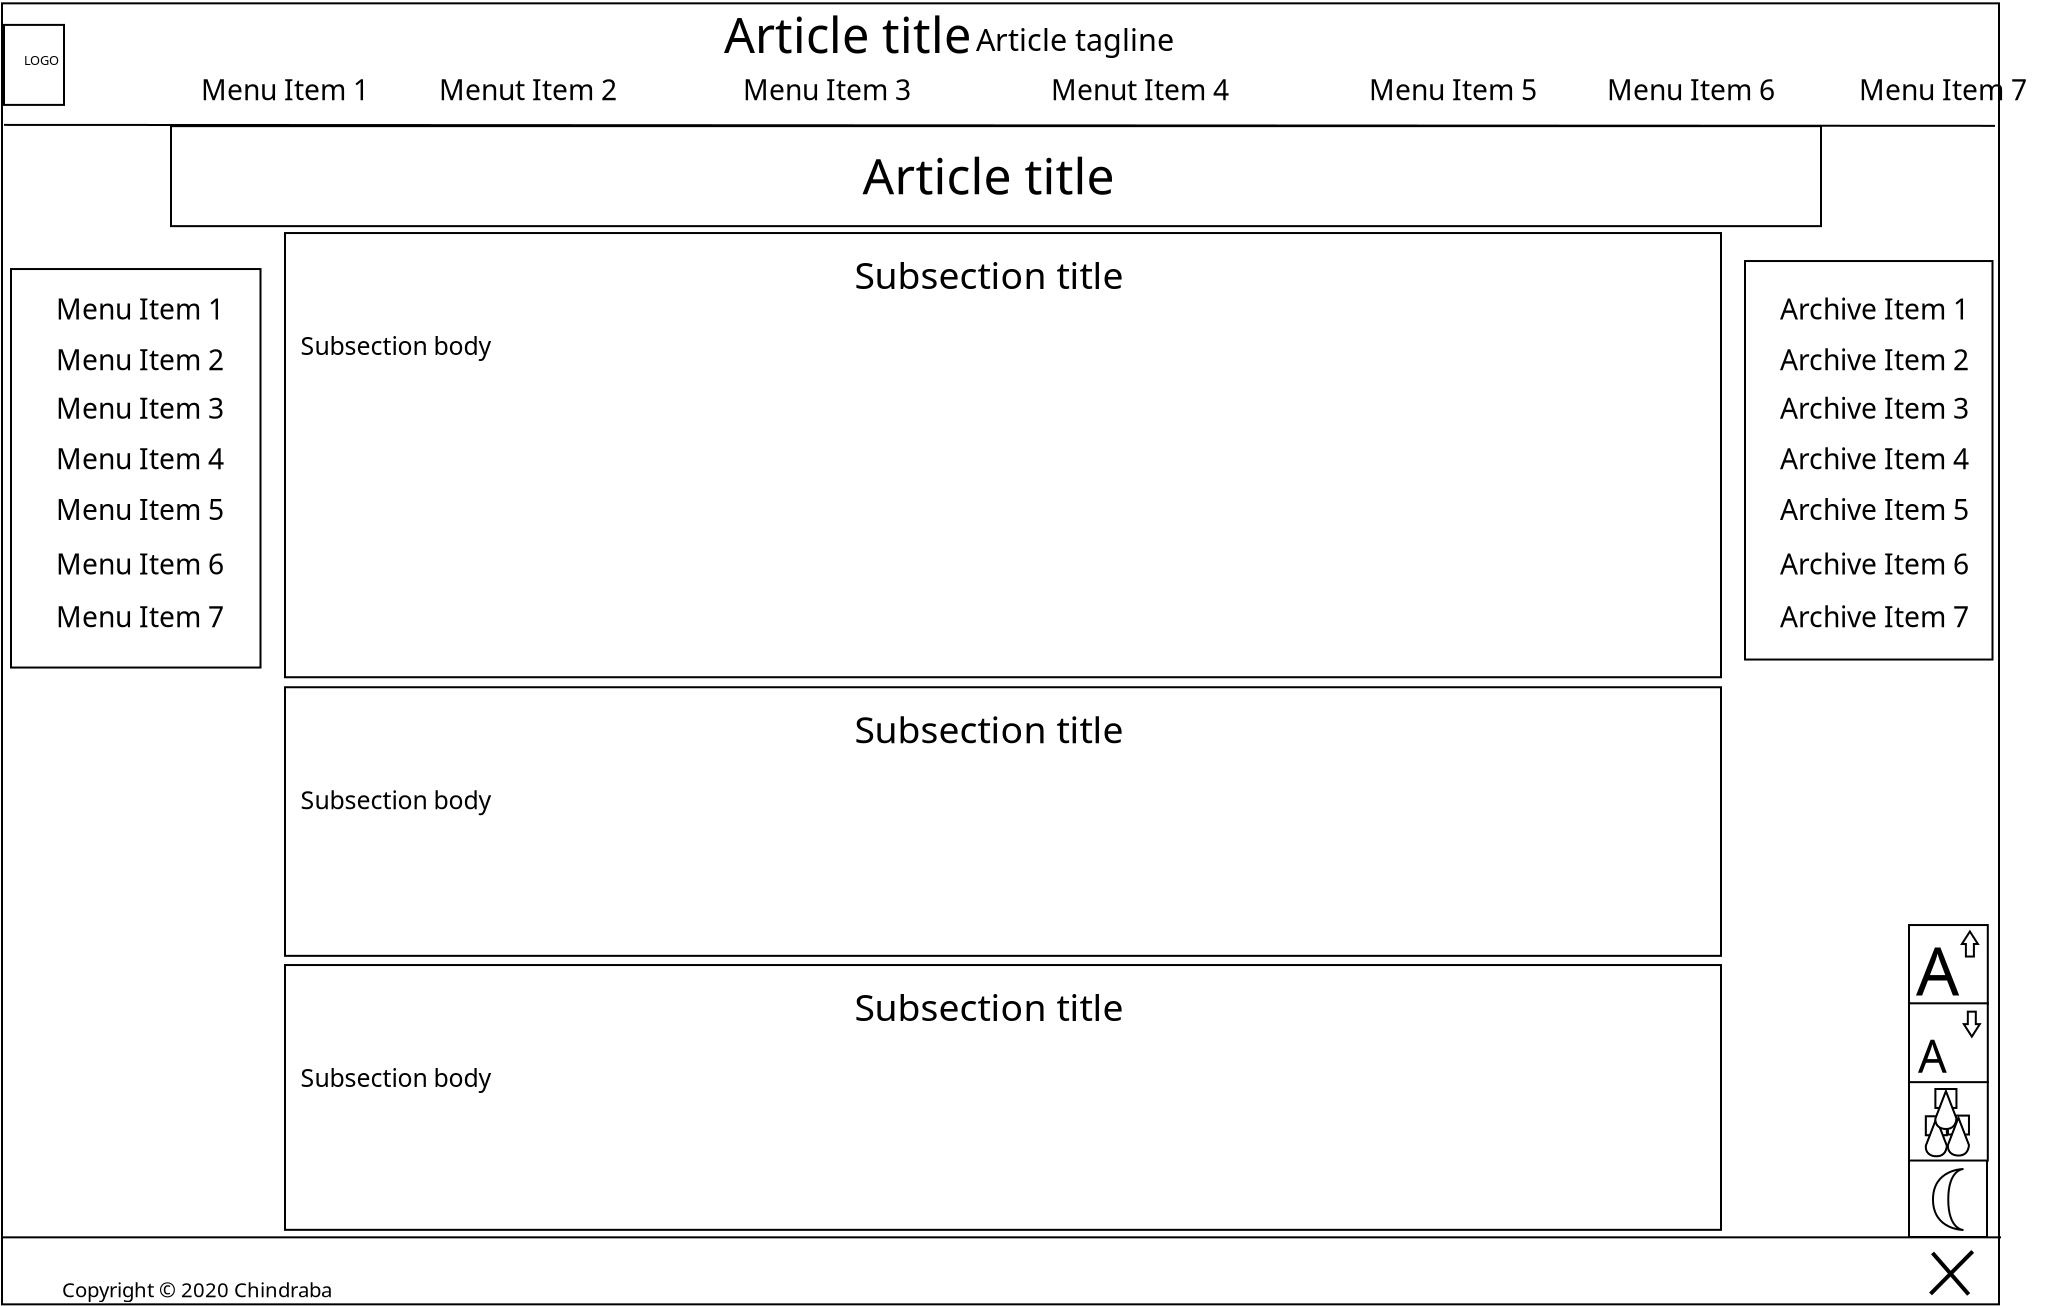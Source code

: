 <?xml version="1.0" encoding="UTF-8"?>
<dia:diagram xmlns:dia="http://www.lysator.liu.se/~alla/dia/">
  <dia:layer name="Background" visible="true" active="true">
    <dia:object type="Standard - Box" version="0" id="O0">
      <dia:attribute name="obj_pos">
        <dia:point val="0.175,0.06"/>
      </dia:attribute>
      <dia:attribute name="obj_bb">
        <dia:rectangle val="0.125,0.01;100.075,65.16"/>
      </dia:attribute>
      <dia:attribute name="elem_corner">
        <dia:point val="0.175,0.06"/>
      </dia:attribute>
      <dia:attribute name="elem_width">
        <dia:real val="99.85"/>
      </dia:attribute>
      <dia:attribute name="elem_height">
        <dia:real val="65.05"/>
      </dia:attribute>
      <dia:attribute name="show_background">
        <dia:boolean val="true"/>
      </dia:attribute>
    </dia:object>
    <dia:object type="Standard - Line" version="0" id="O1">
      <dia:attribute name="obj_pos">
        <dia:point val="0.175,61.76"/>
      </dia:attribute>
      <dia:attribute name="obj_bb">
        <dia:rectangle val="0.125,61.71;100.175,61.81"/>
      </dia:attribute>
      <dia:attribute name="conn_endpoints">
        <dia:point val="0.175,61.76"/>
        <dia:point val="100.125,61.76"/>
      </dia:attribute>
      <dia:attribute name="numcp">
        <dia:int val="1"/>
      </dia:attribute>
    </dia:object>
    <dia:object type="Standard - Text" version="1" id="O2">
      <dia:attribute name="obj_pos">
        <dia:point val="3.175,64.76"/>
      </dia:attribute>
      <dia:attribute name="obj_bb">
        <dia:rectangle val="3.175,63.817;15.955,65.008"/>
      </dia:attribute>
      <dia:attribute name="text">
        <dia:composite type="text">
          <dia:attribute name="string">
            <dia:string>#Copyright © 2020 Chindraba#</dia:string>
          </dia:attribute>
          <dia:attribute name="font">
            <dia:font family="sans" style="0" name="Helvetica"/>
          </dia:attribute>
          <dia:attribute name="height">
            <dia:real val="1.27"/>
          </dia:attribute>
          <dia:attribute name="pos">
            <dia:point val="3.175,64.76"/>
          </dia:attribute>
          <dia:attribute name="color">
            <dia:color val="#000000"/>
          </dia:attribute>
          <dia:attribute name="alignment">
            <dia:enum val="0"/>
          </dia:attribute>
        </dia:composite>
      </dia:attribute>
      <dia:attribute name="valign">
        <dia:enum val="3"/>
      </dia:attribute>
    </dia:object>
    <dia:group>
      <dia:object type="Standard - Box" version="0" id="O3">
        <dia:attribute name="obj_pos">
          <dia:point val="0.275,1.138"/>
        </dia:attribute>
        <dia:attribute name="obj_bb">
          <dia:rectangle val="0.225,1.088;3.325,5.188"/>
        </dia:attribute>
        <dia:attribute name="elem_corner">
          <dia:point val="0.275,1.138"/>
        </dia:attribute>
        <dia:attribute name="elem_width">
          <dia:real val="3"/>
        </dia:attribute>
        <dia:attribute name="elem_height">
          <dia:real val="4"/>
        </dia:attribute>
        <dia:attribute name="show_background">
          <dia:boolean val="true"/>
        </dia:attribute>
      </dia:object>
      <dia:object type="Standard - Text" version="1" id="O4">
        <dia:attribute name="obj_pos">
          <dia:point val="1.275,3.138"/>
        </dia:attribute>
        <dia:attribute name="obj_bb">
          <dia:rectangle val="1.275,2.544;2.915,3.294"/>
        </dia:attribute>
        <dia:attribute name="text">
          <dia:composite type="text">
            <dia:attribute name="string">
              <dia:string>#LOGO#</dia:string>
            </dia:attribute>
            <dia:attribute name="font">
              <dia:font family="sans" style="0" name="Helvetica"/>
            </dia:attribute>
            <dia:attribute name="height">
              <dia:real val="0.8"/>
            </dia:attribute>
            <dia:attribute name="pos">
              <dia:point val="1.275,3.138"/>
            </dia:attribute>
            <dia:attribute name="color">
              <dia:color val="#000000"/>
            </dia:attribute>
            <dia:attribute name="alignment">
              <dia:enum val="0"/>
            </dia:attribute>
          </dia:composite>
        </dia:attribute>
        <dia:attribute name="valign">
          <dia:enum val="3"/>
        </dia:attribute>
      </dia:object>
    </dia:group>
    <dia:object type="Standard - Text" version="1" id="O5">
      <dia:attribute name="obj_pos">
        <dia:point val="10.125,4.91"/>
      </dia:attribute>
      <dia:attribute name="obj_bb">
        <dia:rectangle val="10.125,3.601;97.588,5.255"/>
      </dia:attribute>
      <dia:attribute name="text">
        <dia:composite type="text">
          <dia:attribute name="string">
            <dia:string>#Menu Item 1          Menut Item 2                  Menu Item 3                    Menut Item 4                    Menu Item 5          Menu Item 6            Menu Item 7#</dia:string>
          </dia:attribute>
          <dia:attribute name="font">
            <dia:font family="sans" style="0" name="Helvetica"/>
          </dia:attribute>
          <dia:attribute name="height">
            <dia:real val="1.764"/>
          </dia:attribute>
          <dia:attribute name="pos">
            <dia:point val="10.125,4.91"/>
          </dia:attribute>
          <dia:attribute name="color">
            <dia:color val="#000000"/>
          </dia:attribute>
          <dia:attribute name="alignment">
            <dia:enum val="0"/>
          </dia:attribute>
        </dia:composite>
      </dia:attribute>
      <dia:attribute name="valign">
        <dia:enum val="3"/>
      </dia:attribute>
    </dia:object>
    <dia:object type="Standard - Line" version="0" id="O6">
      <dia:attribute name="obj_pos">
        <dia:point val="0.275,6.138"/>
      </dia:attribute>
      <dia:attribute name="obj_bb">
        <dia:rectangle val="0.225,6.088;99.875,6.235"/>
      </dia:attribute>
      <dia:attribute name="conn_endpoints">
        <dia:point val="0.275,6.138"/>
        <dia:point val="99.825,6.185"/>
      </dia:attribute>
      <dia:attribute name="numcp">
        <dia:int val="1"/>
      </dia:attribute>
    </dia:object>
    <dia:group>
      <dia:group>
        <dia:object type="Standard - Box" version="0" id="O7">
          <dia:attribute name="obj_pos">
            <dia:point val="0.625,13.345"/>
          </dia:attribute>
          <dia:attribute name="obj_bb">
            <dia:rectangle val="0.575,13.295;13.15,33.32"/>
          </dia:attribute>
          <dia:attribute name="elem_corner">
            <dia:point val="0.625,13.345"/>
          </dia:attribute>
          <dia:attribute name="elem_width">
            <dia:real val="12.475"/>
          </dia:attribute>
          <dia:attribute name="elem_height">
            <dia:real val="19.925"/>
          </dia:attribute>
          <dia:attribute name="show_background">
            <dia:boolean val="true"/>
          </dia:attribute>
        </dia:object>
        <dia:group>
          <dia:object type="Standard - Text" version="1" id="O8">
            <dia:attribute name="obj_pos">
              <dia:point val="2.875,15.87"/>
            </dia:attribute>
            <dia:attribute name="obj_bb">
              <dia:rectangle val="2.875,14.561;10.738,16.215"/>
            </dia:attribute>
            <dia:attribute name="text">
              <dia:composite type="text">
                <dia:attribute name="string">
                  <dia:string>#Menu Item 1#</dia:string>
                </dia:attribute>
                <dia:attribute name="font">
                  <dia:font family="sans" style="0" name="Helvetica"/>
                </dia:attribute>
                <dia:attribute name="height">
                  <dia:real val="1.764"/>
                </dia:attribute>
                <dia:attribute name="pos">
                  <dia:point val="2.875,15.87"/>
                </dia:attribute>
                <dia:attribute name="color">
                  <dia:color val="#000000"/>
                </dia:attribute>
                <dia:attribute name="alignment">
                  <dia:enum val="0"/>
                </dia:attribute>
              </dia:composite>
            </dia:attribute>
            <dia:attribute name="valign">
              <dia:enum val="3"/>
            </dia:attribute>
          </dia:object>
          <dia:object type="Standard - Text" version="1" id="O9">
            <dia:attribute name="obj_pos">
              <dia:point val="2.875,31.249"/>
            </dia:attribute>
            <dia:attribute name="obj_bb">
              <dia:rectangle val="2.875,29.94;10.738,31.594"/>
            </dia:attribute>
            <dia:attribute name="text">
              <dia:composite type="text">
                <dia:attribute name="string">
                  <dia:string>#Menu Item 7#</dia:string>
                </dia:attribute>
                <dia:attribute name="font">
                  <dia:font family="sans" style="0" name="Helvetica"/>
                </dia:attribute>
                <dia:attribute name="height">
                  <dia:real val="1.764"/>
                </dia:attribute>
                <dia:attribute name="pos">
                  <dia:point val="2.875,31.249"/>
                </dia:attribute>
                <dia:attribute name="color">
                  <dia:color val="#000000"/>
                </dia:attribute>
                <dia:attribute name="alignment">
                  <dia:enum val="0"/>
                </dia:attribute>
              </dia:composite>
            </dia:attribute>
            <dia:attribute name="valign">
              <dia:enum val="3"/>
            </dia:attribute>
          </dia:object>
          <dia:object type="Standard - Text" version="1" id="O10">
            <dia:attribute name="obj_pos">
              <dia:point val="2.875,28.619"/>
            </dia:attribute>
            <dia:attribute name="obj_bb">
              <dia:rectangle val="2.875,27.31;10.738,28.964"/>
            </dia:attribute>
            <dia:attribute name="text">
              <dia:composite type="text">
                <dia:attribute name="string">
                  <dia:string>#Menu Item 6#</dia:string>
                </dia:attribute>
                <dia:attribute name="font">
                  <dia:font family="sans" style="0" name="Helvetica"/>
                </dia:attribute>
                <dia:attribute name="height">
                  <dia:real val="1.764"/>
                </dia:attribute>
                <dia:attribute name="pos">
                  <dia:point val="2.875,28.619"/>
                </dia:attribute>
                <dia:attribute name="color">
                  <dia:color val="#000000"/>
                </dia:attribute>
                <dia:attribute name="alignment">
                  <dia:enum val="0"/>
                </dia:attribute>
              </dia:composite>
            </dia:attribute>
            <dia:attribute name="valign">
              <dia:enum val="3"/>
            </dia:attribute>
          </dia:object>
          <dia:object type="Standard - Text" version="1" id="O11">
            <dia:attribute name="obj_pos">
              <dia:point val="2.875,25.889"/>
            </dia:attribute>
            <dia:attribute name="obj_bb">
              <dia:rectangle val="2.875,24.58;10.738,26.234"/>
            </dia:attribute>
            <dia:attribute name="text">
              <dia:composite type="text">
                <dia:attribute name="string">
                  <dia:string>#Menu Item 5#</dia:string>
                </dia:attribute>
                <dia:attribute name="font">
                  <dia:font family="sans" style="0" name="Helvetica"/>
                </dia:attribute>
                <dia:attribute name="height">
                  <dia:real val="1.764"/>
                </dia:attribute>
                <dia:attribute name="pos">
                  <dia:point val="2.875,25.889"/>
                </dia:attribute>
                <dia:attribute name="color">
                  <dia:color val="#000000"/>
                </dia:attribute>
                <dia:attribute name="alignment">
                  <dia:enum val="0"/>
                </dia:attribute>
              </dia:composite>
            </dia:attribute>
            <dia:attribute name="valign">
              <dia:enum val="3"/>
            </dia:attribute>
          </dia:object>
          <dia:object type="Standard - Text" version="1" id="O12">
            <dia:attribute name="obj_pos">
              <dia:point val="2.875,23.359"/>
            </dia:attribute>
            <dia:attribute name="obj_bb">
              <dia:rectangle val="2.875,22.05;10.738,23.704"/>
            </dia:attribute>
            <dia:attribute name="text">
              <dia:composite type="text">
                <dia:attribute name="string">
                  <dia:string>#Menu Item 4#</dia:string>
                </dia:attribute>
                <dia:attribute name="font">
                  <dia:font family="sans" style="0" name="Helvetica"/>
                </dia:attribute>
                <dia:attribute name="height">
                  <dia:real val="1.764"/>
                </dia:attribute>
                <dia:attribute name="pos">
                  <dia:point val="2.875,23.359"/>
                </dia:attribute>
                <dia:attribute name="color">
                  <dia:color val="#000000"/>
                </dia:attribute>
                <dia:attribute name="alignment">
                  <dia:enum val="0"/>
                </dia:attribute>
              </dia:composite>
            </dia:attribute>
            <dia:attribute name="valign">
              <dia:enum val="3"/>
            </dia:attribute>
          </dia:object>
          <dia:object type="Standard - Text" version="1" id="O13">
            <dia:attribute name="obj_pos">
              <dia:point val="2.875,20.829"/>
            </dia:attribute>
            <dia:attribute name="obj_bb">
              <dia:rectangle val="2.875,19.52;10.738,21.174"/>
            </dia:attribute>
            <dia:attribute name="text">
              <dia:composite type="text">
                <dia:attribute name="string">
                  <dia:string>#Menu Item 3#</dia:string>
                </dia:attribute>
                <dia:attribute name="font">
                  <dia:font family="sans" style="0" name="Helvetica"/>
                </dia:attribute>
                <dia:attribute name="height">
                  <dia:real val="1.764"/>
                </dia:attribute>
                <dia:attribute name="pos">
                  <dia:point val="2.875,20.829"/>
                </dia:attribute>
                <dia:attribute name="color">
                  <dia:color val="#000000"/>
                </dia:attribute>
                <dia:attribute name="alignment">
                  <dia:enum val="0"/>
                </dia:attribute>
              </dia:composite>
            </dia:attribute>
            <dia:attribute name="valign">
              <dia:enum val="3"/>
            </dia:attribute>
          </dia:object>
          <dia:object type="Standard - Text" version="1" id="O14">
            <dia:attribute name="obj_pos">
              <dia:point val="2.875,18.399"/>
            </dia:attribute>
            <dia:attribute name="obj_bb">
              <dia:rectangle val="2.875,17.09;10.738,18.744"/>
            </dia:attribute>
            <dia:attribute name="text">
              <dia:composite type="text">
                <dia:attribute name="string">
                  <dia:string>#Menu Item 2#</dia:string>
                </dia:attribute>
                <dia:attribute name="font">
                  <dia:font family="sans" style="0" name="Helvetica"/>
                </dia:attribute>
                <dia:attribute name="height">
                  <dia:real val="1.764"/>
                </dia:attribute>
                <dia:attribute name="pos">
                  <dia:point val="2.875,18.399"/>
                </dia:attribute>
                <dia:attribute name="color">
                  <dia:color val="#000000"/>
                </dia:attribute>
                <dia:attribute name="alignment">
                  <dia:enum val="0"/>
                </dia:attribute>
              </dia:composite>
            </dia:attribute>
            <dia:attribute name="valign">
              <dia:enum val="3"/>
            </dia:attribute>
          </dia:object>
        </dia:group>
      </dia:group>
      <dia:group>
        <dia:object type="Standard - Box" version="0" id="O15">
          <dia:attribute name="obj_pos">
            <dia:point val="87.325,12.945"/>
          </dia:attribute>
          <dia:attribute name="obj_bb">
            <dia:rectangle val="87.275,12.895;99.75,32.92"/>
          </dia:attribute>
          <dia:attribute name="elem_corner">
            <dia:point val="87.325,12.945"/>
          </dia:attribute>
          <dia:attribute name="elem_width">
            <dia:real val="12.375"/>
          </dia:attribute>
          <dia:attribute name="elem_height">
            <dia:real val="19.925"/>
          </dia:attribute>
          <dia:attribute name="show_background">
            <dia:boolean val="true"/>
          </dia:attribute>
        </dia:object>
        <dia:group>
          <dia:object type="Standard - Text" version="1" id="O16">
            <dia:attribute name="obj_pos">
              <dia:point val="89.075,15.87"/>
            </dia:attribute>
            <dia:attribute name="obj_bb">
              <dia:rectangle val="89.075,14.561;98.065,16.215"/>
            </dia:attribute>
            <dia:attribute name="text">
              <dia:composite type="text">
                <dia:attribute name="string">
                  <dia:string>#Archive Item 1#</dia:string>
                </dia:attribute>
                <dia:attribute name="font">
                  <dia:font family="sans" style="0" name="Helvetica"/>
                </dia:attribute>
                <dia:attribute name="height">
                  <dia:real val="1.764"/>
                </dia:attribute>
                <dia:attribute name="pos">
                  <dia:point val="89.075,15.87"/>
                </dia:attribute>
                <dia:attribute name="color">
                  <dia:color val="#000000"/>
                </dia:attribute>
                <dia:attribute name="alignment">
                  <dia:enum val="0"/>
                </dia:attribute>
              </dia:composite>
            </dia:attribute>
            <dia:attribute name="valign">
              <dia:enum val="3"/>
            </dia:attribute>
          </dia:object>
          <dia:object type="Standard - Text" version="1" id="O17">
            <dia:attribute name="obj_pos">
              <dia:point val="89.075,31.249"/>
            </dia:attribute>
            <dia:attribute name="obj_bb">
              <dia:rectangle val="89.075,29.94;98.065,31.594"/>
            </dia:attribute>
            <dia:attribute name="text">
              <dia:composite type="text">
                <dia:attribute name="string">
                  <dia:string>#Archive Item 7#</dia:string>
                </dia:attribute>
                <dia:attribute name="font">
                  <dia:font family="sans" style="0" name="Helvetica"/>
                </dia:attribute>
                <dia:attribute name="height">
                  <dia:real val="1.764"/>
                </dia:attribute>
                <dia:attribute name="pos">
                  <dia:point val="89.075,31.249"/>
                </dia:attribute>
                <dia:attribute name="color">
                  <dia:color val="#000000"/>
                </dia:attribute>
                <dia:attribute name="alignment">
                  <dia:enum val="0"/>
                </dia:attribute>
              </dia:composite>
            </dia:attribute>
            <dia:attribute name="valign">
              <dia:enum val="3"/>
            </dia:attribute>
          </dia:object>
          <dia:object type="Standard - Text" version="1" id="O18">
            <dia:attribute name="obj_pos">
              <dia:point val="89.075,28.619"/>
            </dia:attribute>
            <dia:attribute name="obj_bb">
              <dia:rectangle val="89.075,27.31;98.065,28.964"/>
            </dia:attribute>
            <dia:attribute name="text">
              <dia:composite type="text">
                <dia:attribute name="string">
                  <dia:string>#Archive Item 6#</dia:string>
                </dia:attribute>
                <dia:attribute name="font">
                  <dia:font family="sans" style="0" name="Helvetica"/>
                </dia:attribute>
                <dia:attribute name="height">
                  <dia:real val="1.764"/>
                </dia:attribute>
                <dia:attribute name="pos">
                  <dia:point val="89.075,28.619"/>
                </dia:attribute>
                <dia:attribute name="color">
                  <dia:color val="#000000"/>
                </dia:attribute>
                <dia:attribute name="alignment">
                  <dia:enum val="0"/>
                </dia:attribute>
              </dia:composite>
            </dia:attribute>
            <dia:attribute name="valign">
              <dia:enum val="3"/>
            </dia:attribute>
          </dia:object>
          <dia:object type="Standard - Text" version="1" id="O19">
            <dia:attribute name="obj_pos">
              <dia:point val="89.075,25.889"/>
            </dia:attribute>
            <dia:attribute name="obj_bb">
              <dia:rectangle val="89.075,24.58;98.065,26.234"/>
            </dia:attribute>
            <dia:attribute name="text">
              <dia:composite type="text">
                <dia:attribute name="string">
                  <dia:string>#Archive Item 5#</dia:string>
                </dia:attribute>
                <dia:attribute name="font">
                  <dia:font family="sans" style="0" name="Helvetica"/>
                </dia:attribute>
                <dia:attribute name="height">
                  <dia:real val="1.764"/>
                </dia:attribute>
                <dia:attribute name="pos">
                  <dia:point val="89.075,25.889"/>
                </dia:attribute>
                <dia:attribute name="color">
                  <dia:color val="#000000"/>
                </dia:attribute>
                <dia:attribute name="alignment">
                  <dia:enum val="0"/>
                </dia:attribute>
              </dia:composite>
            </dia:attribute>
            <dia:attribute name="valign">
              <dia:enum val="3"/>
            </dia:attribute>
          </dia:object>
          <dia:object type="Standard - Text" version="1" id="O20">
            <dia:attribute name="obj_pos">
              <dia:point val="89.075,23.359"/>
            </dia:attribute>
            <dia:attribute name="obj_bb">
              <dia:rectangle val="89.075,22.05;98.065,23.704"/>
            </dia:attribute>
            <dia:attribute name="text">
              <dia:composite type="text">
                <dia:attribute name="string">
                  <dia:string>#Archive Item 4#</dia:string>
                </dia:attribute>
                <dia:attribute name="font">
                  <dia:font family="sans" style="0" name="Helvetica"/>
                </dia:attribute>
                <dia:attribute name="height">
                  <dia:real val="1.764"/>
                </dia:attribute>
                <dia:attribute name="pos">
                  <dia:point val="89.075,23.359"/>
                </dia:attribute>
                <dia:attribute name="color">
                  <dia:color val="#000000"/>
                </dia:attribute>
                <dia:attribute name="alignment">
                  <dia:enum val="0"/>
                </dia:attribute>
              </dia:composite>
            </dia:attribute>
            <dia:attribute name="valign">
              <dia:enum val="3"/>
            </dia:attribute>
          </dia:object>
          <dia:object type="Standard - Text" version="1" id="O21">
            <dia:attribute name="obj_pos">
              <dia:point val="89.075,20.829"/>
            </dia:attribute>
            <dia:attribute name="obj_bb">
              <dia:rectangle val="89.075,19.52;98.065,21.174"/>
            </dia:attribute>
            <dia:attribute name="text">
              <dia:composite type="text">
                <dia:attribute name="string">
                  <dia:string>#Archive Item 3#</dia:string>
                </dia:attribute>
                <dia:attribute name="font">
                  <dia:font family="sans" style="0" name="Helvetica"/>
                </dia:attribute>
                <dia:attribute name="height">
                  <dia:real val="1.764"/>
                </dia:attribute>
                <dia:attribute name="pos">
                  <dia:point val="89.075,20.829"/>
                </dia:attribute>
                <dia:attribute name="color">
                  <dia:color val="#000000"/>
                </dia:attribute>
                <dia:attribute name="alignment">
                  <dia:enum val="0"/>
                </dia:attribute>
              </dia:composite>
            </dia:attribute>
            <dia:attribute name="valign">
              <dia:enum val="3"/>
            </dia:attribute>
          </dia:object>
          <dia:object type="Standard - Text" version="1" id="O22">
            <dia:attribute name="obj_pos">
              <dia:point val="89.075,18.399"/>
            </dia:attribute>
            <dia:attribute name="obj_bb">
              <dia:rectangle val="89.075,17.09;98.065,18.744"/>
            </dia:attribute>
            <dia:attribute name="text">
              <dia:composite type="text">
                <dia:attribute name="string">
                  <dia:string>#Archive Item 2#</dia:string>
                </dia:attribute>
                <dia:attribute name="font">
                  <dia:font family="sans" style="0" name="Helvetica"/>
                </dia:attribute>
                <dia:attribute name="height">
                  <dia:real val="1.764"/>
                </dia:attribute>
                <dia:attribute name="pos">
                  <dia:point val="89.075,18.399"/>
                </dia:attribute>
                <dia:attribute name="color">
                  <dia:color val="#000000"/>
                </dia:attribute>
                <dia:attribute name="alignment">
                  <dia:enum val="0"/>
                </dia:attribute>
              </dia:composite>
            </dia:attribute>
            <dia:attribute name="valign">
              <dia:enum val="3"/>
            </dia:attribute>
          </dia:object>
        </dia:group>
      </dia:group>
    </dia:group>
    <dia:group>
      <dia:group>
        <dia:object type="Standard - Box" version="0" id="O23">
          <dia:attribute name="obj_pos">
            <dia:point val="95.525,57.843"/>
          </dia:attribute>
          <dia:attribute name="obj_bb">
            <dia:rectangle val="95.475,57.792;99.475,61.792"/>
          </dia:attribute>
          <dia:attribute name="elem_corner">
            <dia:point val="95.525,57.843"/>
          </dia:attribute>
          <dia:attribute name="elem_width">
            <dia:real val="3.9"/>
          </dia:attribute>
          <dia:attribute name="elem_height">
            <dia:real val="3.9"/>
          </dia:attribute>
          <dia:attribute name="show_background">
            <dia:boolean val="true"/>
          </dia:attribute>
          <dia:attribute name="aspect">
            <dia:enum val="2"/>
          </dia:attribute>
        </dia:object>
        <dia:object type="Assorted - Quarter Moon" version="1" id="O24">
          <dia:attribute name="obj_pos">
            <dia:point val="96.725,58.343"/>
          </dia:attribute>
          <dia:attribute name="obj_bb">
            <dia:rectangle val="96.675,58.343;98.3,61.443"/>
          </dia:attribute>
          <dia:attribute name="meta">
            <dia:composite type="dict"/>
          </dia:attribute>
          <dia:attribute name="elem_corner">
            <dia:point val="96.725,58.343"/>
          </dia:attribute>
          <dia:attribute name="elem_width">
            <dia:real val="1.525"/>
          </dia:attribute>
          <dia:attribute name="elem_height">
            <dia:real val="3.05"/>
          </dia:attribute>
          <dia:attribute name="line_width">
            <dia:real val="0.1"/>
          </dia:attribute>
          <dia:attribute name="line_colour">
            <dia:color val="#000000"/>
          </dia:attribute>
          <dia:attribute name="fill_colour">
            <dia:color val="#ffffff"/>
          </dia:attribute>
          <dia:attribute name="show_background">
            <dia:boolean val="true"/>
          </dia:attribute>
          <dia:attribute name="line_style">
            <dia:enum val="0"/>
            <dia:real val="1"/>
          </dia:attribute>
          <dia:attribute name="flip_horizontal">
            <dia:boolean val="false"/>
          </dia:attribute>
          <dia:attribute name="flip_vertical">
            <dia:boolean val="false"/>
          </dia:attribute>
          <dia:attribute name="subscale">
            <dia:real val="1"/>
          </dia:attribute>
        </dia:object>
      </dia:group>
      <dia:object type="Standard - Box" version="0" id="O25">
        <dia:attribute name="obj_pos">
          <dia:point val="95.525,53.98"/>
        </dia:attribute>
        <dia:attribute name="obj_bb">
          <dia:rectangle val="95.475,53.93;99.515,57.97"/>
        </dia:attribute>
        <dia:attribute name="elem_corner">
          <dia:point val="95.525,53.98"/>
        </dia:attribute>
        <dia:attribute name="elem_width">
          <dia:real val="3.94"/>
        </dia:attribute>
        <dia:attribute name="elem_height">
          <dia:real val="3.94"/>
        </dia:attribute>
        <dia:attribute name="show_background">
          <dia:boolean val="true"/>
        </dia:attribute>
        <dia:attribute name="aspect">
          <dia:enum val="2"/>
        </dia:attribute>
      </dia:object>
      <dia:object type="Standard - Box" version="0" id="O26">
        <dia:attribute name="obj_pos">
          <dia:point val="95.525,46.145"/>
        </dia:attribute>
        <dia:attribute name="obj_bb">
          <dia:rectangle val="95.475,46.095;99.515,50.135"/>
        </dia:attribute>
        <dia:attribute name="elem_corner">
          <dia:point val="95.525,46.145"/>
        </dia:attribute>
        <dia:attribute name="elem_width">
          <dia:real val="3.94"/>
        </dia:attribute>
        <dia:attribute name="elem_height">
          <dia:real val="3.94"/>
        </dia:attribute>
        <dia:attribute name="show_background">
          <dia:boolean val="true"/>
        </dia:attribute>
        <dia:attribute name="aspect">
          <dia:enum val="2"/>
        </dia:attribute>
      </dia:object>
      <dia:object type="Standard - Box" version="0" id="O27">
        <dia:attribute name="obj_pos">
          <dia:point val="95.525,50.06"/>
        </dia:attribute>
        <dia:attribute name="obj_bb">
          <dia:rectangle val="95.475,50.01;99.515,54.05"/>
        </dia:attribute>
        <dia:attribute name="elem_corner">
          <dia:point val="95.525,50.06"/>
        </dia:attribute>
        <dia:attribute name="elem_width">
          <dia:real val="3.94"/>
        </dia:attribute>
        <dia:attribute name="elem_height">
          <dia:real val="3.94"/>
        </dia:attribute>
        <dia:attribute name="show_background">
          <dia:boolean val="true"/>
        </dia:attribute>
        <dia:attribute name="aspect">
          <dia:enum val="2"/>
        </dia:attribute>
      </dia:object>
      <dia:object type="Standard - Text" version="1" id="O28">
        <dia:attribute name="obj_pos">
          <dia:point val="95.87,49.667"/>
        </dia:attribute>
        <dia:attribute name="obj_bb">
          <dia:rectangle val="95.87,46.526;98.08,50.494"/>
        </dia:attribute>
        <dia:attribute name="text">
          <dia:composite type="text">
            <dia:attribute name="string">
              <dia:string>#A#</dia:string>
            </dia:attribute>
            <dia:attribute name="font">
              <dia:font family="sans" style="0" name="Helvetica"/>
            </dia:attribute>
            <dia:attribute name="height">
              <dia:real val="4.233"/>
            </dia:attribute>
            <dia:attribute name="pos">
              <dia:point val="95.87,49.667"/>
            </dia:attribute>
            <dia:attribute name="color">
              <dia:color val="#000000"/>
            </dia:attribute>
            <dia:attribute name="alignment">
              <dia:enum val="0"/>
            </dia:attribute>
          </dia:composite>
        </dia:attribute>
        <dia:attribute name="valign">
          <dia:enum val="3"/>
        </dia:attribute>
      </dia:object>
      <dia:object type="Standard - Text" version="1" id="O29">
        <dia:attribute name="obj_pos">
          <dia:point val="95.975,53.524"/>
        </dia:attribute>
        <dia:attribute name="obj_bb">
          <dia:rectangle val="95.975,51.43;97.448,54.076"/>
        </dia:attribute>
        <dia:attribute name="text">
          <dia:composite type="text">
            <dia:attribute name="string">
              <dia:string>#A#</dia:string>
            </dia:attribute>
            <dia:attribute name="font">
              <dia:font family="sans" style="0" name="Helvetica"/>
            </dia:attribute>
            <dia:attribute name="height">
              <dia:real val="2.822"/>
            </dia:attribute>
            <dia:attribute name="pos">
              <dia:point val="95.975,53.524"/>
            </dia:attribute>
            <dia:attribute name="color">
              <dia:color val="#000000"/>
            </dia:attribute>
            <dia:attribute name="alignment">
              <dia:enum val="0"/>
            </dia:attribute>
          </dia:composite>
        </dia:attribute>
        <dia:attribute name="valign">
          <dia:enum val="3"/>
        </dia:attribute>
      </dia:object>
      <dia:object type="Geometric - Up Arrow" version="1" id="O30">
        <dia:attribute name="obj_pos">
          <dia:point val="98.17,46.468"/>
        </dia:attribute>
        <dia:attribute name="obj_bb">
          <dia:rectangle val="98.079,46.375;99.061,47.767"/>
        </dia:attribute>
        <dia:attribute name="meta">
          <dia:composite type="dict"/>
        </dia:attribute>
        <dia:attribute name="elem_corner">
          <dia:point val="98.17,46.468"/>
        </dia:attribute>
        <dia:attribute name="elem_width">
          <dia:real val="0.8"/>
        </dia:attribute>
        <dia:attribute name="elem_height">
          <dia:real val="1.25"/>
        </dia:attribute>
        <dia:attribute name="line_width">
          <dia:real val="0.1"/>
        </dia:attribute>
        <dia:attribute name="line_colour">
          <dia:color val="#000000"/>
        </dia:attribute>
        <dia:attribute name="fill_colour">
          <dia:color val="#ffffff"/>
        </dia:attribute>
        <dia:attribute name="show_background">
          <dia:boolean val="true"/>
        </dia:attribute>
        <dia:attribute name="line_style">
          <dia:enum val="0"/>
          <dia:real val="1"/>
        </dia:attribute>
        <dia:attribute name="flip_horizontal">
          <dia:boolean val="false"/>
        </dia:attribute>
        <dia:attribute name="flip_vertical">
          <dia:boolean val="false"/>
        </dia:attribute>
        <dia:attribute name="subscale">
          <dia:real val="1"/>
        </dia:attribute>
      </dia:object>
      <dia:object type="Geometric - Up Arrow" version="1" id="O31">
        <dia:attribute name="obj_pos">
          <dia:point val="98.266,50.475"/>
        </dia:attribute>
        <dia:attribute name="obj_bb">
          <dia:rectangle val="98.175,50.425;99.158,51.818"/>
        </dia:attribute>
        <dia:attribute name="meta">
          <dia:composite type="dict"/>
        </dia:attribute>
        <dia:attribute name="elem_corner">
          <dia:point val="98.266,50.475"/>
        </dia:attribute>
        <dia:attribute name="elem_width">
          <dia:real val="0.8"/>
        </dia:attribute>
        <dia:attribute name="elem_height">
          <dia:real val="1.25"/>
        </dia:attribute>
        <dia:attribute name="line_width">
          <dia:real val="0.1"/>
        </dia:attribute>
        <dia:attribute name="line_colour">
          <dia:color val="#000000"/>
        </dia:attribute>
        <dia:attribute name="fill_colour">
          <dia:color val="#ffffff"/>
        </dia:attribute>
        <dia:attribute name="show_background">
          <dia:boolean val="true"/>
        </dia:attribute>
        <dia:attribute name="line_style">
          <dia:enum val="0"/>
          <dia:real val="1"/>
        </dia:attribute>
        <dia:attribute name="flip_horizontal">
          <dia:boolean val="false"/>
        </dia:attribute>
        <dia:attribute name="flip_vertical">
          <dia:boolean val="true"/>
        </dia:attribute>
        <dia:attribute name="subscale">
          <dia:real val="1"/>
        </dia:attribute>
      </dia:object>
      <dia:group>
        <dia:object type="Lights - PAR_floor" version="1" id="O32">
          <dia:attribute name="obj_pos">
            <dia:point val="96.351,55.708"/>
          </dia:attribute>
          <dia:attribute name="obj_bb">
            <dia:rectangle val="96.325,55.657;97.48,57.758"/>
          </dia:attribute>
          <dia:attribute name="meta">
            <dia:composite type="dict"/>
          </dia:attribute>
          <dia:attribute name="elem_corner">
            <dia:point val="96.351,55.708"/>
          </dia:attribute>
          <dia:attribute name="elem_width">
            <dia:real val="1.079"/>
          </dia:attribute>
          <dia:attribute name="elem_height">
            <dia:real val="2.0"/>
          </dia:attribute>
          <dia:attribute name="line_width">
            <dia:real val="0.1"/>
          </dia:attribute>
          <dia:attribute name="line_colour">
            <dia:color val="#000000"/>
          </dia:attribute>
          <dia:attribute name="fill_colour">
            <dia:color val="#ffffff"/>
          </dia:attribute>
          <dia:attribute name="show_background">
            <dia:boolean val="true"/>
          </dia:attribute>
          <dia:attribute name="line_style">
            <dia:enum val="0"/>
            <dia:real val="1"/>
          </dia:attribute>
          <dia:attribute name="flip_horizontal">
            <dia:boolean val="false"/>
          </dia:attribute>
          <dia:attribute name="flip_vertical">
            <dia:boolean val="false"/>
          </dia:attribute>
          <dia:attribute name="subscale">
            <dia:real val="1"/>
          </dia:attribute>
        </dia:object>
        <dia:object type="Lights - PAR_floor" version="1" id="O33">
          <dia:attribute name="obj_pos">
            <dia:point val="97.456,55.672"/>
          </dia:attribute>
          <dia:attribute name="obj_bb">
            <dia:rectangle val="97.43,55.623;98.585,57.722"/>
          </dia:attribute>
          <dia:attribute name="meta">
            <dia:composite type="dict"/>
          </dia:attribute>
          <dia:attribute name="elem_corner">
            <dia:point val="97.456,55.672"/>
          </dia:attribute>
          <dia:attribute name="elem_width">
            <dia:real val="1.079"/>
          </dia:attribute>
          <dia:attribute name="elem_height">
            <dia:real val="2.0"/>
          </dia:attribute>
          <dia:attribute name="line_width">
            <dia:real val="0.1"/>
          </dia:attribute>
          <dia:attribute name="line_colour">
            <dia:color val="#000000"/>
          </dia:attribute>
          <dia:attribute name="fill_colour">
            <dia:color val="#ffffff"/>
          </dia:attribute>
          <dia:attribute name="show_background">
            <dia:boolean val="true"/>
          </dia:attribute>
          <dia:attribute name="line_style">
            <dia:enum val="0"/>
            <dia:real val="1"/>
          </dia:attribute>
          <dia:attribute name="flip_horizontal">
            <dia:boolean val="false"/>
          </dia:attribute>
          <dia:attribute name="flip_vertical">
            <dia:boolean val="false"/>
          </dia:attribute>
          <dia:attribute name="subscale">
            <dia:real val="1"/>
          </dia:attribute>
        </dia:object>
        <dia:object type="Lights - PAR_floor" version="1" id="O34">
          <dia:attribute name="obj_pos">
            <dia:point val="96.831,54.343"/>
          </dia:attribute>
          <dia:attribute name="obj_bb">
            <dia:rectangle val="96.805,54.292;97.96,56.392"/>
          </dia:attribute>
          <dia:attribute name="meta">
            <dia:composite type="dict"/>
          </dia:attribute>
          <dia:attribute name="elem_corner">
            <dia:point val="96.831,54.343"/>
          </dia:attribute>
          <dia:attribute name="elem_width">
            <dia:real val="1.079"/>
          </dia:attribute>
          <dia:attribute name="elem_height">
            <dia:real val="2.0"/>
          </dia:attribute>
          <dia:attribute name="line_width">
            <dia:real val="0.1"/>
          </dia:attribute>
          <dia:attribute name="line_colour">
            <dia:color val="#000000"/>
          </dia:attribute>
          <dia:attribute name="fill_colour">
            <dia:color val="#ffffff"/>
          </dia:attribute>
          <dia:attribute name="show_background">
            <dia:boolean val="true"/>
          </dia:attribute>
          <dia:attribute name="line_style">
            <dia:enum val="0"/>
            <dia:real val="1"/>
          </dia:attribute>
          <dia:attribute name="flip_horizontal">
            <dia:boolean val="false"/>
          </dia:attribute>
          <dia:attribute name="flip_vertical">
            <dia:boolean val="false"/>
          </dia:attribute>
          <dia:attribute name="subscale">
            <dia:real val="1"/>
          </dia:attribute>
        </dia:object>
      </dia:group>
    </dia:group>
    <dia:group>
      <dia:object type="Standard - Line" version="0" id="O35">
        <dia:attribute name="obj_pos">
          <dia:point val="96.701,62.539"/>
        </dia:attribute>
        <dia:attribute name="obj_bb">
          <dia:rectangle val="96.56,62.398;98.65,64.755"/>
        </dia:attribute>
        <dia:attribute name="conn_endpoints">
          <dia:point val="96.701,62.539"/>
          <dia:point val="98.508,64.614"/>
        </dia:attribute>
        <dia:attribute name="numcp">
          <dia:int val="1"/>
        </dia:attribute>
        <dia:attribute name="line_width">
          <dia:real val="0.2"/>
        </dia:attribute>
      </dia:object>
      <dia:object type="Standard - Line" version="0" id="O36">
        <dia:attribute name="obj_pos">
          <dia:point val="96.601,64.589"/>
        </dia:attribute>
        <dia:attribute name="obj_bb">
          <dia:rectangle val="96.46,62.322;98.85,64.73"/>
        </dia:attribute>
        <dia:attribute name="conn_endpoints">
          <dia:point val="96.601,64.589"/>
          <dia:point val="98.709,62.464"/>
        </dia:attribute>
        <dia:attribute name="numcp">
          <dia:int val="1"/>
        </dia:attribute>
        <dia:attribute name="line_width">
          <dia:real val="0.2"/>
        </dia:attribute>
      </dia:object>
    </dia:group>
    <dia:group>
      <dia:object type="Standard - Text" version="1" id="O37">
        <dia:attribute name="obj_pos">
          <dia:point val="36.275,2.538"/>
        </dia:attribute>
        <dia:attribute name="obj_bb">
          <dia:rectangle val="36.275,0.286;47.932,3.131"/>
        </dia:attribute>
        <dia:attribute name="text">
          <dia:composite type="text">
            <dia:attribute name="string">
              <dia:string>#Article title#</dia:string>
            </dia:attribute>
            <dia:attribute name="font">
              <dia:font family="sans" style="0" name="Helvetica"/>
            </dia:attribute>
            <dia:attribute name="height">
              <dia:real val="3.034"/>
            </dia:attribute>
            <dia:attribute name="pos">
              <dia:point val="36.275,2.538"/>
            </dia:attribute>
            <dia:attribute name="color">
              <dia:color val="#000000"/>
            </dia:attribute>
            <dia:attribute name="alignment">
              <dia:enum val="0"/>
            </dia:attribute>
          </dia:composite>
        </dia:attribute>
        <dia:attribute name="valign">
          <dia:enum val="3"/>
        </dia:attribute>
      </dia:object>
      <dia:object type="Standard - Text" version="1" id="O38">
        <dia:attribute name="obj_pos">
          <dia:point val="48.875,2.438"/>
        </dia:attribute>
        <dia:attribute name="obj_bb">
          <dia:rectangle val="48.875,1.024;58.215,2.81"/>
        </dia:attribute>
        <dia:attribute name="text">
          <dia:composite type="text">
            <dia:attribute name="string">
              <dia:string>#Article tagline#</dia:string>
            </dia:attribute>
            <dia:attribute name="font">
              <dia:font family="sans" style="0" name="Helvetica"/>
            </dia:attribute>
            <dia:attribute name="height">
              <dia:real val="1.905"/>
            </dia:attribute>
            <dia:attribute name="pos">
              <dia:point val="48.875,2.438"/>
            </dia:attribute>
            <dia:attribute name="color">
              <dia:color val="#000000"/>
            </dia:attribute>
            <dia:attribute name="alignment">
              <dia:enum val="0"/>
            </dia:attribute>
          </dia:composite>
        </dia:attribute>
        <dia:attribute name="valign">
          <dia:enum val="3"/>
        </dia:attribute>
      </dia:object>
    </dia:group>
    <dia:group>
      <dia:object type="Standard - Box" version="0" id="O39">
        <dia:attribute name="obj_pos">
          <dia:point val="8.625,6.2"/>
        </dia:attribute>
        <dia:attribute name="obj_bb">
          <dia:rectangle val="8.575,6.15;91.175,11.25"/>
        </dia:attribute>
        <dia:attribute name="elem_corner">
          <dia:point val="8.625,6.2"/>
        </dia:attribute>
        <dia:attribute name="elem_width">
          <dia:real val="82.5"/>
        </dia:attribute>
        <dia:attribute name="elem_height">
          <dia:real val="5"/>
        </dia:attribute>
        <dia:attribute name="show_background">
          <dia:boolean val="true"/>
        </dia:attribute>
      </dia:object>
      <dia:object type="Standard - Text" version="1" id="O40">
        <dia:attribute name="obj_pos">
          <dia:point val="43.2,9.6"/>
        </dia:attribute>
        <dia:attribute name="obj_bb">
          <dia:rectangle val="43.2,7.296;55.13,10.206"/>
        </dia:attribute>
        <dia:attribute name="text">
          <dia:composite type="text">
            <dia:attribute name="string">
              <dia:string>#Article title#</dia:string>
            </dia:attribute>
            <dia:attribute name="font">
              <dia:font family="sans" style="0" name="Helvetica"/>
            </dia:attribute>
            <dia:attribute name="height">
              <dia:real val="3.104"/>
            </dia:attribute>
            <dia:attribute name="pos">
              <dia:point val="43.2,9.6"/>
            </dia:attribute>
            <dia:attribute name="color">
              <dia:color val="#000000"/>
            </dia:attribute>
            <dia:attribute name="alignment">
              <dia:enum val="0"/>
            </dia:attribute>
          </dia:composite>
        </dia:attribute>
        <dia:attribute name="valign">
          <dia:enum val="3"/>
        </dia:attribute>
      </dia:object>
    </dia:group>
    <dia:group>
      <dia:object type="Standard - Box" version="0" id="O41">
        <dia:attribute name="obj_pos">
          <dia:point val="14.325,11.545"/>
        </dia:attribute>
        <dia:attribute name="obj_bb">
          <dia:rectangle val="14.275,11.495;86.175,33.805"/>
        </dia:attribute>
        <dia:attribute name="elem_corner">
          <dia:point val="14.325,11.545"/>
        </dia:attribute>
        <dia:attribute name="elem_width">
          <dia:real val="71.8"/>
        </dia:attribute>
        <dia:attribute name="elem_height">
          <dia:real val="22.21"/>
        </dia:attribute>
        <dia:attribute name="show_background">
          <dia:boolean val="true"/>
        </dia:attribute>
      </dia:object>
      <dia:object type="Standard - Text" version="1" id="O42">
        <dia:attribute name="obj_pos">
          <dia:point val="42.8,14.345"/>
        </dia:attribute>
        <dia:attribute name="obj_bb">
          <dia:rectangle val="42.8,12.617;55.63,14.8"/>
        </dia:attribute>
        <dia:attribute name="text">
          <dia:composite type="text">
            <dia:attribute name="string">
              <dia:string>#Subsection title#</dia:string>
            </dia:attribute>
            <dia:attribute name="font">
              <dia:font family="sans" style="0" name="Helvetica"/>
            </dia:attribute>
            <dia:attribute name="height">
              <dia:real val="2.328"/>
            </dia:attribute>
            <dia:attribute name="pos">
              <dia:point val="42.8,14.345"/>
            </dia:attribute>
            <dia:attribute name="color">
              <dia:color val="#000000"/>
            </dia:attribute>
            <dia:attribute name="alignment">
              <dia:enum val="0"/>
            </dia:attribute>
          </dia:composite>
        </dia:attribute>
        <dia:attribute name="valign">
          <dia:enum val="3"/>
        </dia:attribute>
      </dia:object>
      <dia:object type="Standard - Text" version="1" id="O43">
        <dia:attribute name="obj_pos">
          <dia:point val="15.1,17.645"/>
        </dia:attribute>
        <dia:attribute name="obj_bb">
          <dia:rectangle val="15.1,16.493;24.267,17.948"/>
        </dia:attribute>
        <dia:attribute name="text">
          <dia:composite type="text">
            <dia:attribute name="string">
              <dia:string>#Subsection body#</dia:string>
            </dia:attribute>
            <dia:attribute name="font">
              <dia:font family="sans" style="0" name="Helvetica"/>
            </dia:attribute>
            <dia:attribute name="height">
              <dia:real val="1.552"/>
            </dia:attribute>
            <dia:attribute name="pos">
              <dia:point val="15.1,17.645"/>
            </dia:attribute>
            <dia:attribute name="color">
              <dia:color val="#000000"/>
            </dia:attribute>
            <dia:attribute name="alignment">
              <dia:enum val="0"/>
            </dia:attribute>
          </dia:composite>
        </dia:attribute>
        <dia:attribute name="valign">
          <dia:enum val="3"/>
        </dia:attribute>
      </dia:object>
    </dia:group>
    <dia:group>
      <dia:object type="Standard - Box" version="0" id="O44">
        <dia:attribute name="obj_pos">
          <dia:point val="14.325,48.145"/>
        </dia:attribute>
        <dia:attribute name="obj_bb">
          <dia:rectangle val="14.275,48.095;86.175,61.435"/>
        </dia:attribute>
        <dia:attribute name="elem_corner">
          <dia:point val="14.325,48.145"/>
        </dia:attribute>
        <dia:attribute name="elem_width">
          <dia:real val="71.8"/>
        </dia:attribute>
        <dia:attribute name="elem_height">
          <dia:real val="13.24"/>
        </dia:attribute>
        <dia:attribute name="show_background">
          <dia:boolean val="true"/>
        </dia:attribute>
      </dia:object>
      <dia:object type="Standard - Text" version="1" id="O45">
        <dia:attribute name="obj_pos">
          <dia:point val="42.8,50.945"/>
        </dia:attribute>
        <dia:attribute name="obj_bb">
          <dia:rectangle val="42.8,49.217;55.63,51.4"/>
        </dia:attribute>
        <dia:attribute name="text">
          <dia:composite type="text">
            <dia:attribute name="string">
              <dia:string>#Subsection title#</dia:string>
            </dia:attribute>
            <dia:attribute name="font">
              <dia:font family="sans" style="0" name="Helvetica"/>
            </dia:attribute>
            <dia:attribute name="height">
              <dia:real val="2.328"/>
            </dia:attribute>
            <dia:attribute name="pos">
              <dia:point val="42.8,50.945"/>
            </dia:attribute>
            <dia:attribute name="color">
              <dia:color val="#000000"/>
            </dia:attribute>
            <dia:attribute name="alignment">
              <dia:enum val="0"/>
            </dia:attribute>
          </dia:composite>
        </dia:attribute>
        <dia:attribute name="valign">
          <dia:enum val="3"/>
        </dia:attribute>
      </dia:object>
      <dia:object type="Standard - Text" version="1" id="O46">
        <dia:attribute name="obj_pos">
          <dia:point val="15.1,54.245"/>
        </dia:attribute>
        <dia:attribute name="obj_bb">
          <dia:rectangle val="15.1,53.093;24.267,54.548"/>
        </dia:attribute>
        <dia:attribute name="text">
          <dia:composite type="text">
            <dia:attribute name="string">
              <dia:string>#Subsection body#</dia:string>
            </dia:attribute>
            <dia:attribute name="font">
              <dia:font family="sans" style="0" name="Helvetica"/>
            </dia:attribute>
            <dia:attribute name="height">
              <dia:real val="1.552"/>
            </dia:attribute>
            <dia:attribute name="pos">
              <dia:point val="15.1,54.245"/>
            </dia:attribute>
            <dia:attribute name="color">
              <dia:color val="#000000"/>
            </dia:attribute>
            <dia:attribute name="alignment">
              <dia:enum val="0"/>
            </dia:attribute>
          </dia:composite>
        </dia:attribute>
        <dia:attribute name="valign">
          <dia:enum val="3"/>
        </dia:attribute>
      </dia:object>
    </dia:group>
    <dia:group>
      <dia:object type="Standard - Box" version="0" id="O47">
        <dia:attribute name="obj_pos">
          <dia:point val="14.325,34.255"/>
        </dia:attribute>
        <dia:attribute name="obj_bb">
          <dia:rectangle val="14.275,34.205;86.175,47.735"/>
        </dia:attribute>
        <dia:attribute name="elem_corner">
          <dia:point val="14.325,34.255"/>
        </dia:attribute>
        <dia:attribute name="elem_width">
          <dia:real val="71.8"/>
        </dia:attribute>
        <dia:attribute name="elem_height">
          <dia:real val="13.43"/>
        </dia:attribute>
        <dia:attribute name="show_background">
          <dia:boolean val="true"/>
        </dia:attribute>
      </dia:object>
      <dia:object type="Standard - Text" version="1" id="O48">
        <dia:attribute name="obj_pos">
          <dia:point val="42.8,37.055"/>
        </dia:attribute>
        <dia:attribute name="obj_bb">
          <dia:rectangle val="42.8,35.327;55.63,37.51"/>
        </dia:attribute>
        <dia:attribute name="text">
          <dia:composite type="text">
            <dia:attribute name="string">
              <dia:string>#Subsection title#</dia:string>
            </dia:attribute>
            <dia:attribute name="font">
              <dia:font family="sans" style="0" name="Helvetica"/>
            </dia:attribute>
            <dia:attribute name="height">
              <dia:real val="2.328"/>
            </dia:attribute>
            <dia:attribute name="pos">
              <dia:point val="42.8,37.055"/>
            </dia:attribute>
            <dia:attribute name="color">
              <dia:color val="#000000"/>
            </dia:attribute>
            <dia:attribute name="alignment">
              <dia:enum val="0"/>
            </dia:attribute>
          </dia:composite>
        </dia:attribute>
        <dia:attribute name="valign">
          <dia:enum val="3"/>
        </dia:attribute>
      </dia:object>
      <dia:object type="Standard - Text" version="1" id="O49">
        <dia:attribute name="obj_pos">
          <dia:point val="15.1,40.355"/>
        </dia:attribute>
        <dia:attribute name="obj_bb">
          <dia:rectangle val="15.1,39.203;24.267,40.658"/>
        </dia:attribute>
        <dia:attribute name="text">
          <dia:composite type="text">
            <dia:attribute name="string">
              <dia:string>#Subsection body#</dia:string>
            </dia:attribute>
            <dia:attribute name="font">
              <dia:font family="sans" style="0" name="Helvetica"/>
            </dia:attribute>
            <dia:attribute name="height">
              <dia:real val="1.552"/>
            </dia:attribute>
            <dia:attribute name="pos">
              <dia:point val="15.1,40.355"/>
            </dia:attribute>
            <dia:attribute name="color">
              <dia:color val="#000000"/>
            </dia:attribute>
            <dia:attribute name="alignment">
              <dia:enum val="0"/>
            </dia:attribute>
          </dia:composite>
        </dia:attribute>
        <dia:attribute name="valign">
          <dia:enum val="3"/>
        </dia:attribute>
      </dia:object>
    </dia:group>
  </dia:layer>
</dia:diagram>
